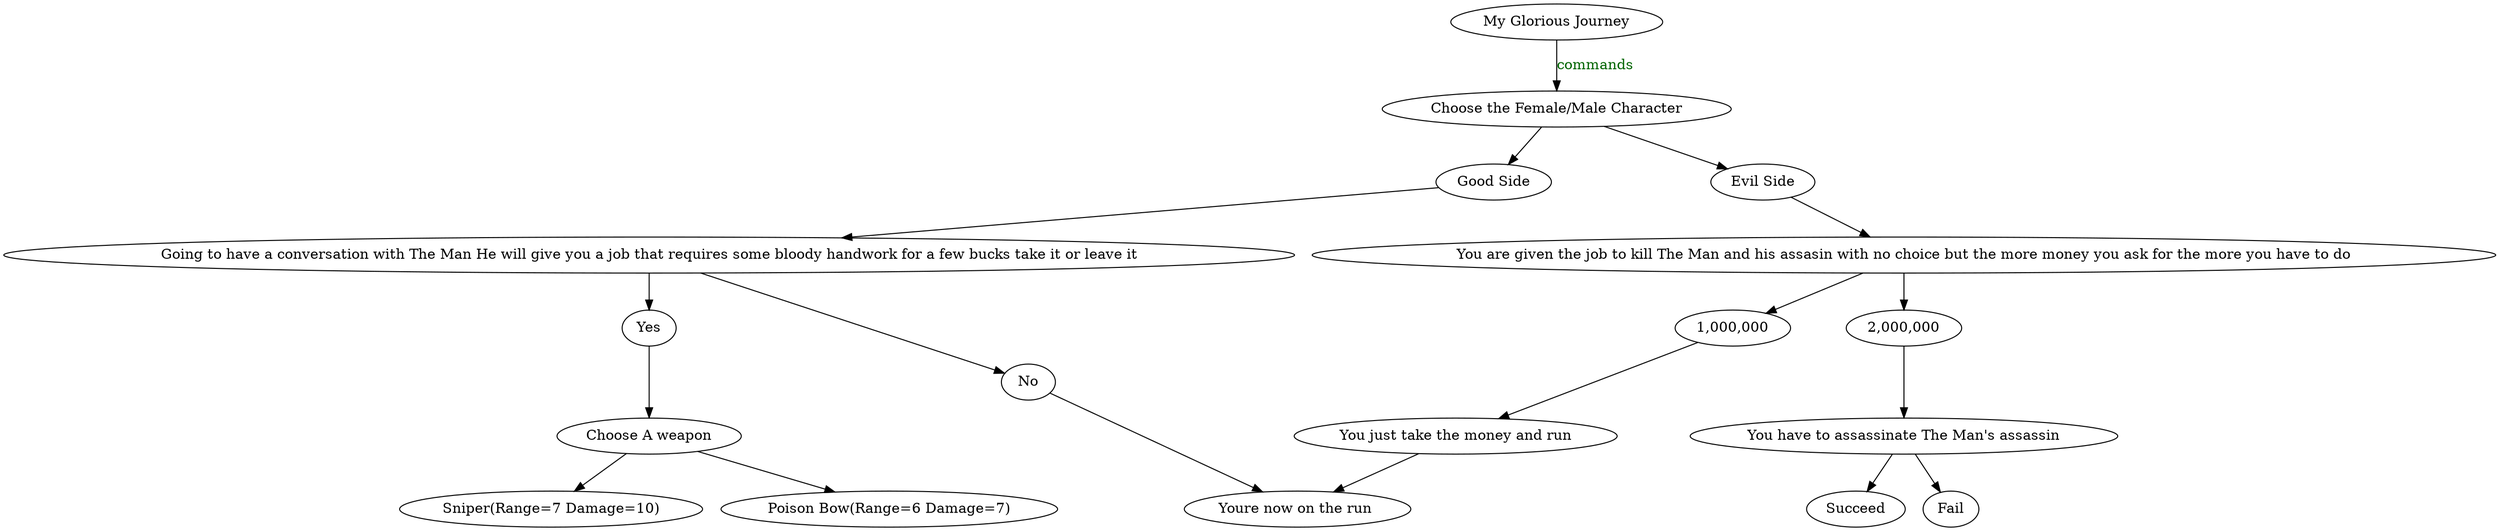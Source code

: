 Digraph smiple_map {

A[label="My Glorious Journey"]           // node B
B[label="Choose the Female/Male Character"]         // node E
C[label="Good Side"]
D[label="Evil Side"]
E[label="Going to have a conversation with The Man He will give you a job that requires some bloody handwork for a few bucks take it or leave it"]
F[label="You are given the job to kill The Man and his assasin with no choice but the more money you ask for the more you have to do"]
G[label="Yes"]
I[label="No"]
H[label="1,000,000"]
J[label="2,000,000"]
T[label="Choose A weapon"]
Y[label="Youre now on the run "]
O[label="You have to assassinate The Man's assassin"]
P[label="Succeed"]
R[label="Fail"]
Q[label="Sniper(Range=7 Damage=10)"]
W[label="Poison Bow(Range=6 Damage=7)"]
M[label="You just take the money and run"]




A->B [label="commands", fontcolor=darkgreen ]
B -> C
B -> D
C -> E
D -> F
E -> G
E -> I
F -> H
F-> J
G -> T
I -> Y
J -> O
O -> P
O -> R
T -> Q
T -> W
M -> Y
H -> M
}
